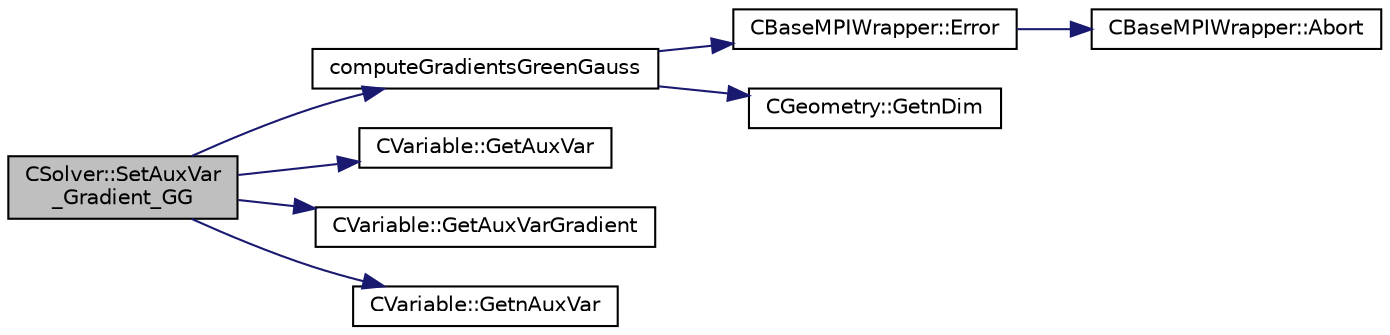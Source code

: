 digraph "CSolver::SetAuxVar_Gradient_GG"
{
 // LATEX_PDF_SIZE
  edge [fontname="Helvetica",fontsize="10",labelfontname="Helvetica",labelfontsize="10"];
  node [fontname="Helvetica",fontsize="10",shape=record];
  rankdir="LR";
  Node1 [label="CSolver::SetAuxVar\l_Gradient_GG",height=0.2,width=0.4,color="black", fillcolor="grey75", style="filled", fontcolor="black",tooltip="Compute the Green-Gauss gradient of the auxiliary variable."];
  Node1 -> Node2 [color="midnightblue",fontsize="10",style="solid",fontname="Helvetica"];
  Node2 [label="computeGradientsGreenGauss",height=0.2,width=0.4,color="black", fillcolor="white", style="filled",URL="$group__FvmAlgos.html#gabc5144134fe922fe1bbd5db893ef2c29",tooltip="Instantiations for 2D and 3D."];
  Node2 -> Node3 [color="midnightblue",fontsize="10",style="solid",fontname="Helvetica"];
  Node3 [label="CBaseMPIWrapper::Error",height=0.2,width=0.4,color="black", fillcolor="white", style="filled",URL="$classCBaseMPIWrapper.html#a04457c47629bda56704e6a8804833eeb",tooltip=" "];
  Node3 -> Node4 [color="midnightblue",fontsize="10",style="solid",fontname="Helvetica"];
  Node4 [label="CBaseMPIWrapper::Abort",height=0.2,width=0.4,color="black", fillcolor="white", style="filled",URL="$classCBaseMPIWrapper.html#af7297d861dca86b45cf561b6ab642e8f",tooltip=" "];
  Node2 -> Node5 [color="midnightblue",fontsize="10",style="solid",fontname="Helvetica"];
  Node5 [label="CGeometry::GetnDim",height=0.2,width=0.4,color="black", fillcolor="white", style="filled",URL="$classCGeometry.html#ace7f7fe876f629f5bd5f92d4805a1a4b",tooltip="Get number of coordinates."];
  Node1 -> Node6 [color="midnightblue",fontsize="10",style="solid",fontname="Helvetica"];
  Node6 [label="CVariable::GetAuxVar",height=0.2,width=0.4,color="black", fillcolor="white", style="filled",URL="$classCVariable.html#ac92170d10d6ff7685c55f66105bd6c2a",tooltip="Get the entire Aux matrix of the problem."];
  Node1 -> Node7 [color="midnightblue",fontsize="10",style="solid",fontname="Helvetica"];
  Node7 [label="CVariable::GetAuxVarGradient",height=0.2,width=0.4,color="black", fillcolor="white", style="filled",URL="$classCVariable.html#ad43c887251a67276ddb46b7d2320d224",tooltip="Get the gradient of the auxilary variables."];
  Node1 -> Node8 [color="midnightblue",fontsize="10",style="solid",fontname="Helvetica"];
  Node8 [label="CVariable::GetnAuxVar",height=0.2,width=0.4,color="black", fillcolor="white", style="filled",URL="$classCVariable.html#a6374f3577665817f4f524f7c2182174a",tooltip="Get the number of auxiliary variables."];
}
